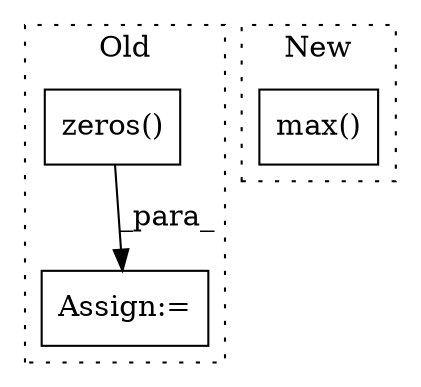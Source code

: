 digraph G {
subgraph cluster0 {
1 [label="zeros()" a="75" s="4781,4805" l="12,1" shape="box"];
3 [label="Assign:=" a="68" s="4948" l="3" shape="box"];
label = "Old";
style="dotted";
}
subgraph cluster1 {
2 [label="max()" a="75" s="5731,5774" l="10,1" shape="box"];
label = "New";
style="dotted";
}
1 -> 3 [label="_para_"];
}